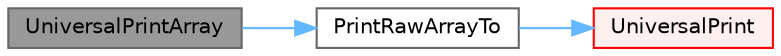 digraph "UniversalPrintArray"
{
 // LATEX_PDF_SIZE
  bgcolor="transparent";
  edge [fontname=Helvetica,fontsize=10,labelfontname=Helvetica,labelfontsize=10];
  node [fontname=Helvetica,fontsize=10,shape=box,height=0.2,width=0.4];
  rankdir="LR";
  Node1 [id="Node000001",label="UniversalPrintArray",height=0.2,width=0.4,color="gray40", fillcolor="grey60", style="filled", fontcolor="black",tooltip=" "];
  Node1 -> Node2 [id="edge1_Node000001_Node000002",color="steelblue1",style="solid",tooltip=" "];
  Node2 [id="Node000002",label="PrintRawArrayTo",height=0.2,width=0.4,color="grey40", fillcolor="white", style="filled",URL="$namespacetesting_1_1internal.html#aa71a44b48a6731f010da5a157e4c36e5",tooltip=" "];
  Node2 -> Node3 [id="edge2_Node000002_Node000003",color="steelblue1",style="solid",tooltip=" "];
  Node3 [id="Node000003",label="UniversalPrint",height=0.2,width=0.4,color="red", fillcolor="#FFF0F0", style="filled",URL="$namespacetesting_1_1internal.html#a94192b0c2627d18cbaa1800648745c2b",tooltip=" "];
}
